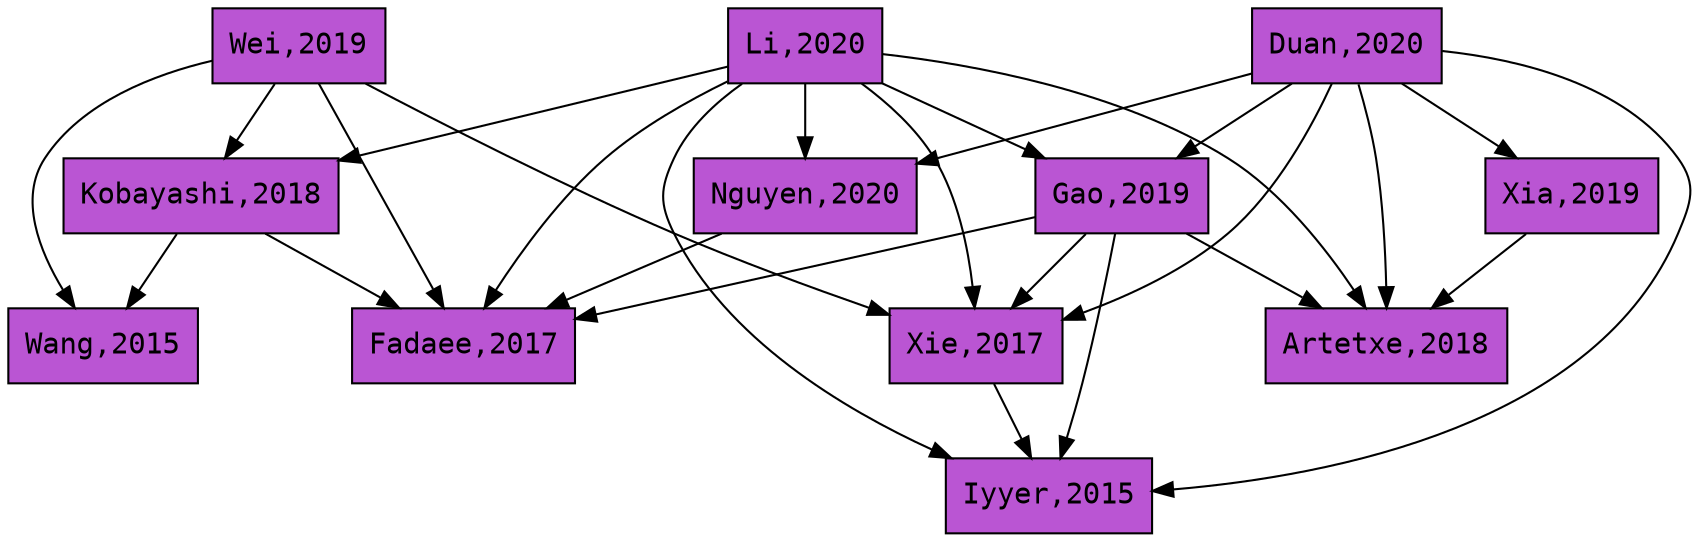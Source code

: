 digraph G {
	node [shape=box style=filled fillcolor=mediumorchid fontname=Courier fontcolor=black];
	edge [color=black];

	Xie -> Iyyer;
	Li -> Xie;
	Li -> Nguyen;
	Li -> Fadaee;
	Li -> Kobayashi;
	Li -> Gao;
	Li -> Artetxe;
	Li -> Iyyer;
	Duan -> Artetxe;
	Duan -> Gao;
	Duan -> Iyyer;
	Duan -> Nguyen;
	Duan -> Xia;
	Duan -> Xie;
	Nguyen -> Fadaee;
	Xia -> Artetxe;
	Kobayashi -> Fadaee;
	Kobayashi -> Wang;
	Gao -> Artetxe;
	Gao -> Fadaee;
	Gao -> Iyyer;
	Gao -> Xie;
	Wei -> Fadaee;
	Wei -> Kobayashi;
	Wei -> Wang;
	Wei -> Xie;

	Xie [label="Xie,2017"];
	Li [label="Li,2020"];
	Wang [label="Wang,2015"];
	Duan [label="Duan,2020"];
	Nguyen [label="Nguyen,2020"];
	Iyyer [label="Iyyer,2015"];
	Xia [label="Xia,2019"];
	Kobayashi [label="Kobayashi,2018"]
	Fadaee [label="Fadaee,2017"];
	Gao [label="Gao,2019"];
	Artetxe [label="Artetxe,2018"]
	Wei [label="Wei,2019"]
}